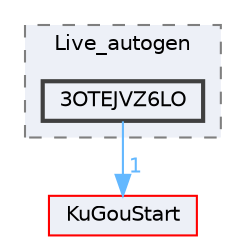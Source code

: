 digraph "3OTEJVZ6LO"
{
 // LATEX_PDF_SIZE
  bgcolor="transparent";
  edge [fontname=Helvetica,fontsize=10,labelfontname=Helvetica,labelfontsize=10];
  node [fontname=Helvetica,fontsize=10,shape=box,height=0.2,width=0.4];
  compound=true
  subgraph clusterdir_59197031cc6b18dd33550ff51d027882 {
    graph [ bgcolor="#edf0f7", pencolor="grey50", label="Live_autogen", fontname=Helvetica,fontsize=10 style="filled,dashed", URL="dir_59197031cc6b18dd33550ff51d027882.html",tooltip=""]
  dir_c4b85bbcdc2385bcdb7e1c725d61ed29 [label="3OTEJVZ6LO", fillcolor="#edf0f7", color="grey25", style="filled,bold", URL="dir_c4b85bbcdc2385bcdb7e1c725d61ed29.html",tooltip=""];
  }
  dir_e60601b218beddc6af0778ac41ea9cb2 [label="KuGouStart", fillcolor="#edf0f7", color="red", style="filled", URL="dir_e60601b218beddc6af0778ac41ea9cb2.html",tooltip=""];
  dir_c4b85bbcdc2385bcdb7e1c725d61ed29->dir_e60601b218beddc6af0778ac41ea9cb2 [headlabel="1", labeldistance=1.5 headhref="dir_000003_000172.html" href="dir_000003_000172.html" color="steelblue1" fontcolor="steelblue1"];
}
